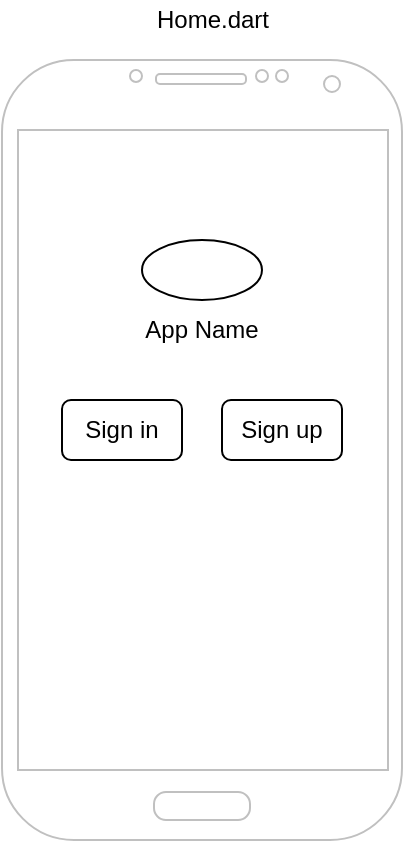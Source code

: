 <mxfile version="18.0.6" type="github">
  <diagram id="ud3_ITfzYI4IFfTVHE04" name="Page-1">
    <mxGraphModel dx="1038" dy="547" grid="1" gridSize="10" guides="1" tooltips="1" connect="1" arrows="1" fold="1" page="1" pageScale="1" pageWidth="850" pageHeight="1100" math="0" shadow="0">
      <root>
        <mxCell id="0" />
        <mxCell id="1" parent="0" />
        <mxCell id="dq3_hcHh5j15qk4tEpvM-1" value="" style="verticalLabelPosition=bottom;verticalAlign=top;html=1;shadow=0;dashed=0;strokeWidth=1;shape=mxgraph.android.phone2;strokeColor=#c0c0c0;" vertex="1" parent="1">
          <mxGeometry x="100" y="70" width="200" height="390" as="geometry" />
        </mxCell>
        <mxCell id="dq3_hcHh5j15qk4tEpvM-2" value="Home.dart&lt;br&gt;" style="text;html=1;resizable=0;autosize=1;align=center;verticalAlign=middle;points=[];fillColor=none;strokeColor=none;rounded=0;" vertex="1" parent="1">
          <mxGeometry x="170" y="40" width="70" height="20" as="geometry" />
        </mxCell>
        <mxCell id="dq3_hcHh5j15qk4tEpvM-3" value="" style="ellipse;whiteSpace=wrap;html=1;" vertex="1" parent="1">
          <mxGeometry x="170" y="160" width="60" height="30" as="geometry" />
        </mxCell>
        <mxCell id="dq3_hcHh5j15qk4tEpvM-4" value="App Name&lt;br&gt;" style="text;html=1;strokeColor=none;fillColor=none;align=center;verticalAlign=middle;whiteSpace=wrap;rounded=0;" vertex="1" parent="1">
          <mxGeometry x="170" y="190" width="60" height="30" as="geometry" />
        </mxCell>
        <mxCell id="dq3_hcHh5j15qk4tEpvM-5" value="Sign in&lt;br&gt;" style="rounded=1;whiteSpace=wrap;html=1;" vertex="1" parent="1">
          <mxGeometry x="130" y="240" width="60" height="30" as="geometry" />
        </mxCell>
        <mxCell id="dq3_hcHh5j15qk4tEpvM-7" value="Sign up" style="rounded=1;whiteSpace=wrap;html=1;" vertex="1" parent="1">
          <mxGeometry x="210" y="240" width="60" height="30" as="geometry" />
        </mxCell>
      </root>
    </mxGraphModel>
  </diagram>
</mxfile>
